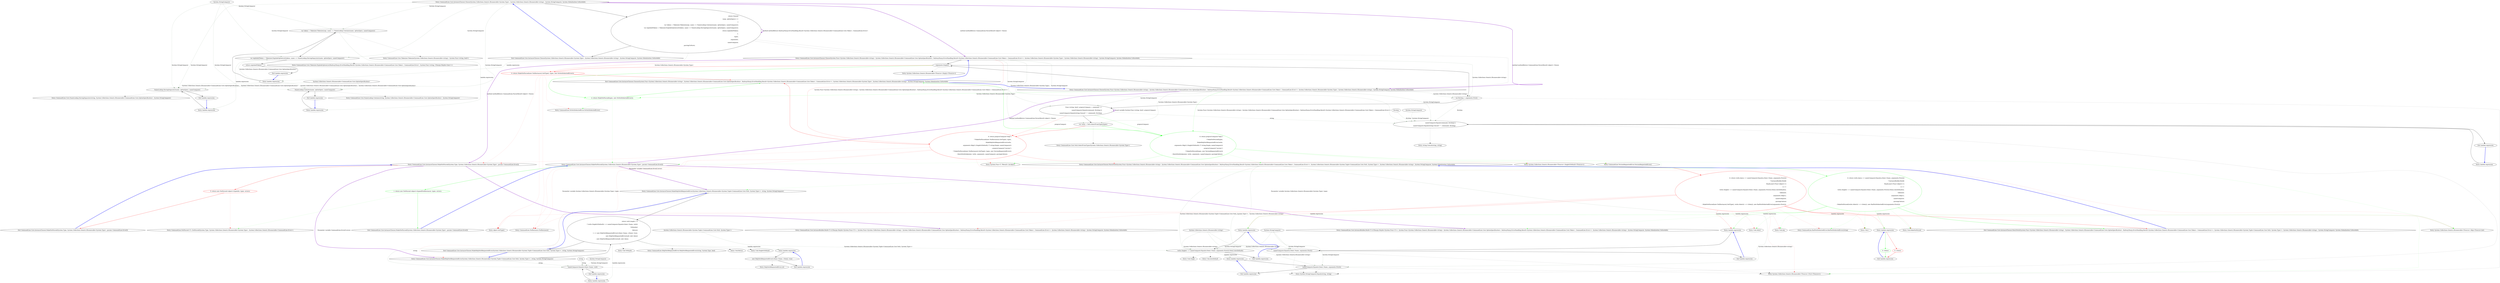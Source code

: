 digraph  {
n82 [label="System.StringComparer", span=""];
n83 [label="System.Collections.Generic.IEnumerable<CommandLine.Core.OptionSpecification>", span=""];
n84 [label="System.StringComparer", span=""];
n85 [label=firstArg, span=""];
n86 [label="System.Collections.Generic.IEnumerable<string>", span=""];
n87 [label="System.StringComparer", span=""];
n88 [label="System.Collections.Generic.IEnumerable<System.Tuple<CommandLine.Core.Verb, System.Type>>", span=""];
n89 [label=string, span=""];
n90 [label="System.StringComparer", span=""];
n0 [cluster="CommandLine.Core.InstanceChooser.Choose(System.Collections.Generic.IEnumerable<System.Type>, System.Collections.Generic.IEnumerable<string>, System.StringComparer, System.Globalization.CultureInfo)", label="Entry CommandLine.Core.InstanceChooser.Choose(System.Collections.Generic.IEnumerable<System.Type>, System.Collections.Generic.IEnumerable<string>, System.StringComparer, System.Globalization.CultureInfo)", span="14-14"];
n1 [cluster="CommandLine.Core.InstanceChooser.Choose(System.Collections.Generic.IEnumerable<System.Type>, System.Collections.Generic.IEnumerable<string>, System.StringComparer, System.Globalization.CultureInfo)", label="return Choose(\r\n                (args, optionSpecs) =>\r\n                    {\r\n                        var tokens = Tokenizer.Tokenize(args, name => NameLookup.Contains(name, optionSpecs, nameComparer));\r\n                        var explodedTokens = Tokenizer.ExplodeOptionList(tokens, name => NameLookup.HavingSeparator(name, optionSpecs, nameComparer));\r\n                        return explodedTokens;\r\n                    },\r\n                types,\r\n                arguments,\r\n                nameComparer,\r\n                parsingCulture);", span="20-30"];
n5 [cluster="lambda expression", label="var tokens = Tokenizer.Tokenize(args, name => NameLookup.Contains(name, optionSpecs, nameComparer))", span="23-23"];
n12 [cluster="lambda expression", label="NameLookup.Contains(name, optionSpecs, nameComparer)", span="23-23"];
n6 [cluster="lambda expression", label="var explodedTokens = Tokenizer.ExplodeOptionList(tokens, name => NameLookup.HavingSeparator(name, optionSpecs, nameComparer))", span="24-24"];
n16 [cluster="lambda expression", label="NameLookup.HavingSeparator(name, optionSpecs, nameComparer)", span="24-24"];
n2 [cluster="CommandLine.Core.InstanceChooser.Choose(System.Collections.Generic.IEnumerable<System.Type>, System.Collections.Generic.IEnumerable<string>, System.StringComparer, System.Globalization.CultureInfo)", label="Exit CommandLine.Core.InstanceChooser.Choose(System.Collections.Generic.IEnumerable<System.Type>, System.Collections.Generic.IEnumerable<string>, System.StringComparer, System.Globalization.CultureInfo)", span="14-14"];
n3 [cluster="CommandLine.Core.InstanceChooser.Choose(System.Func<System.Collections.Generic.IEnumerable<string>, System.Collections.Generic.IEnumerable<CommandLine.Core.OptionSpecification>, RailwaySharp.ErrorHandling.Result<System.Collections.Generic.IEnumerable<CommandLine.Core.Token>, CommandLine.Error>>, System.Collections.Generic.IEnumerable<System.Type>, System.Collections.Generic.IEnumerable<string>, System.StringComparer, System.Globalization.CultureInfo)", label="Entry CommandLine.Core.InstanceChooser.Choose(System.Func<System.Collections.Generic.IEnumerable<string>, System.Collections.Generic.IEnumerable<CommandLine.Core.OptionSpecification>, RailwaySharp.ErrorHandling.Result<System.Collections.Generic.IEnumerable<CommandLine.Core.Token>, CommandLine.Error>>, System.Collections.Generic.IEnumerable<System.Type>, System.Collections.Generic.IEnumerable<string>, System.StringComparer, System.Globalization.CultureInfo)", span="33-33"];
n4 [cluster="lambda expression", label="Entry lambda expression", span="21-26"];
n9 [cluster="CommandLine.Core.Tokenizer.Tokenize(System.Collections.Generic.IEnumerable<string>, System.Func<string, bool>)", label="Entry CommandLine.Core.Tokenizer.Tokenize(System.Collections.Generic.IEnumerable<string>, System.Func<string, bool>)", span="13-13"];
n11 [cluster="lambda expression", label="Entry lambda expression", span="23-23"];
n7 [cluster="lambda expression", label="return explodedTokens;", span="25-25"];
n10 [cluster="CommandLine.Core.Tokenizer.ExplodeOptionList(RailwaySharp.ErrorHandling.Result<System.Collections.Generic.IEnumerable<CommandLine.Core.Token>, CommandLine.Error>, System.Func<string, CSharpx.Maybe<char>>)", label="Entry CommandLine.Core.Tokenizer.ExplodeOptionList(RailwaySharp.ErrorHandling.Result<System.Collections.Generic.IEnumerable<CommandLine.Core.Token>, CommandLine.Error>, System.Func<string, CSharpx.Maybe<char>>)", span="46-46"];
n15 [cluster="lambda expression", label="Entry lambda expression", span="24-24"];
n8 [cluster="lambda expression", label="Exit lambda expression", span="21-26"];
n13 [cluster="lambda expression", label="Exit lambda expression", span="23-23"];
n14 [cluster="CommandLine.Core.NameLookup.Contains(string, System.Collections.Generic.IEnumerable<CommandLine.Core.OptionSpecification>, System.StringComparer)", label="Entry CommandLine.Core.NameLookup.Contains(string, System.Collections.Generic.IEnumerable<CommandLine.Core.OptionSpecification>, System.StringComparer)", span="11-11"];
n17 [cluster="lambda expression", label="Exit lambda expression", span="24-24"];
n18 [cluster="CommandLine.Core.NameLookup.HavingSeparator(string, System.Collections.Generic.IEnumerable<CommandLine.Core.OptionSpecification>, System.StringComparer)", label="Entry CommandLine.Core.NameLookup.HavingSeparator(string, System.Collections.Generic.IEnumerable<CommandLine.Core.OptionSpecification>, System.StringComparer)", span="16-16"];
n19 [cluster="CommandLine.Core.InstanceChooser.Choose(System.Func<System.Collections.Generic.IEnumerable<string>, System.Collections.Generic.IEnumerable<CommandLine.Core.OptionSpecification>, RailwaySharp.ErrorHandling.Result<System.Collections.Generic.IEnumerable<CommandLine.Core.Token>, CommandLine.Error>>, System.Collections.Generic.IEnumerable<System.Type>, System.Collections.Generic.IEnumerable<string>, System.StringComparer, System.Globalization.CultureInfo)", label="arguments.Empty()", span="40-40"];
n20 [cluster="CommandLine.Core.InstanceChooser.Choose(System.Func<System.Collections.Generic.IEnumerable<string>, System.Collections.Generic.IEnumerable<CommandLine.Core.OptionSpecification>, RailwaySharp.ErrorHandling.Result<System.Collections.Generic.IEnumerable<CommandLine.Core.Token>, CommandLine.Error>>, System.Collections.Generic.IEnumerable<System.Type>, System.Collections.Generic.IEnumerable<string>, System.StringComparer, System.Globalization.CultureInfo)", color=red, community=0, label="6: return MakeNotParsed(new NullInstance().GetType(), types, new NoVerbSelectedError());", span="42-42"];
n21 [cluster="CommandLine.Core.InstanceChooser.Choose(System.Func<System.Collections.Generic.IEnumerable<string>, System.Collections.Generic.IEnumerable<CommandLine.Core.OptionSpecification>, RailwaySharp.ErrorHandling.Result<System.Collections.Generic.IEnumerable<CommandLine.Core.Token>, CommandLine.Error>>, System.Collections.Generic.IEnumerable<System.Type>, System.Collections.Generic.IEnumerable<string>, System.StringComparer, System.Globalization.CultureInfo)", label="var firstArg = arguments.First()", span="45-45"];
n22 [cluster="CommandLine.Core.InstanceChooser.Choose(System.Func<System.Collections.Generic.IEnumerable<string>, System.Collections.Generic.IEnumerable<CommandLine.Core.OptionSpecification>, RailwaySharp.ErrorHandling.Result<System.Collections.Generic.IEnumerable<CommandLine.Core.Token>, CommandLine.Error>>, System.Collections.Generic.IEnumerable<System.Type>, System.Collections.Generic.IEnumerable<string>, System.StringComparer, System.Globalization.CultureInfo)", label="Func<string, bool> preprocCompare = command =>\r\n                    nameComparer.Equals(command, firstArg) ||\r\n                    nameComparer.Equals(string.Concat(''--'', command), firstArg)", span="47-49"];
n40 [cluster="lambda expression", label="nameComparer.Equals(command, firstArg) ||\r\n                    nameComparer.Equals(string.Concat(''--'', command), firstArg)", span="48-49"];
n23 [cluster="CommandLine.Core.InstanceChooser.Choose(System.Func<System.Collections.Generic.IEnumerable<string>, System.Collections.Generic.IEnumerable<CommandLine.Core.OptionSpecification>, RailwaySharp.ErrorHandling.Result<System.Collections.Generic.IEnumerable<CommandLine.Core.Token>, CommandLine.Error>>, System.Collections.Generic.IEnumerable<System.Type>, System.Collections.Generic.IEnumerable<string>, System.StringComparer, System.Globalization.CultureInfo)", label="var verbs = Verb.SelectFromTypes(types)", span="51-51"];
n24 [cluster="CommandLine.Core.InstanceChooser.Choose(System.Func<System.Collections.Generic.IEnumerable<string>, System.Collections.Generic.IEnumerable<CommandLine.Core.OptionSpecification>, RailwaySharp.ErrorHandling.Result<System.Collections.Generic.IEnumerable<CommandLine.Core.Token>, CommandLine.Error>>, System.Collections.Generic.IEnumerable<System.Type>, System.Collections.Generic.IEnumerable<string>, System.StringComparer, System.Globalization.CultureInfo)", color=red, community=0, label="6: return preprocCompare(''help'')\r\n                ? MakeNotParsed(new NullInstance().GetType(), types,\r\n                    MakeHelpVerbRequestedError(verbs,\r\n                        arguments.Skip(1).SingleOrDefault() ?? string.Empty, nameComparer))\r\n                : preprocCompare(''version'')\r\n                    ? MakeNotParsed(new NullInstance().GetType(), types, new VersionRequestedError())\r\n                    : MatchVerb(tokenizer, verbs, arguments, nameComparer, parsingCulture);", span="53-59"];
n26 [cluster="System.Collections.Generic.IEnumerable<TSource>.Empty<TSource>()", label="Entry System.Collections.Generic.IEnumerable<TSource>.Empty<TSource>()", span="31-31"];
n31 [cluster="System.Collections.Generic.IEnumerable<TSource>.First<TSource>()", label="Entry System.Collections.Generic.IEnumerable<TSource>.First<TSource>()", span="0-0"];
n32 [cluster="CommandLine.Core.Verb.SelectFromTypes(System.Collections.Generic.IEnumerable<System.Type>)", label="Entry CommandLine.Core.Verb.SelectFromTypes(System.Collections.Generic.IEnumerable<System.Type>)", span="40-40"];
n25 [cluster="CommandLine.Core.InstanceChooser.Choose(System.Func<System.Collections.Generic.IEnumerable<string>, System.Collections.Generic.IEnumerable<CommandLine.Core.OptionSpecification>, RailwaySharp.ErrorHandling.Result<System.Collections.Generic.IEnumerable<CommandLine.Core.Token>, CommandLine.Error>>, System.Collections.Generic.IEnumerable<System.Type>, System.Collections.Generic.IEnumerable<string>, System.StringComparer, System.Globalization.CultureInfo)", label="Exit CommandLine.Core.InstanceChooser.Choose(System.Func<System.Collections.Generic.IEnumerable<string>, System.Collections.Generic.IEnumerable<CommandLine.Core.OptionSpecification>, RailwaySharp.ErrorHandling.Result<System.Collections.Generic.IEnumerable<CommandLine.Core.Token>, CommandLine.Error>>, System.Collections.Generic.IEnumerable<System.Type>, System.Collections.Generic.IEnumerable<string>, System.StringComparer, System.Globalization.CultureInfo)", span="33-33"];
n33 [cluster="System.Func<T, TResult>.Invoke(T)", label="Entry System.Func<T, TResult>.Invoke(T)", span="0-0"];
n27 [cluster="CommandLine.NullInstance.NullInstance()", label="Entry CommandLine.NullInstance.NullInstance()", span="9-9"];
n28 [cluster="object.GetType()", label="Entry object.GetType()", span="0-0"];
n34 [cluster="System.Collections.Generic.IEnumerable<TSource>.Skip<TSource>(int)", label="Entry System.Collections.Generic.IEnumerable<TSource>.Skip<TSource>(int)", span="0-0"];
n35 [cluster="System.Collections.Generic.IEnumerable<TSource>.SingleOrDefault<TSource>()", label="Entry System.Collections.Generic.IEnumerable<TSource>.SingleOrDefault<TSource>()", span="0-0"];
n36 [cluster="CommandLine.Core.InstanceChooser.MakeHelpVerbRequestedError(System.Collections.Generic.IEnumerable<System.Tuple<CommandLine.Core.Verb, System.Type>>, string, System.StringComparer)", label="Entry CommandLine.Core.InstanceChooser.MakeHelpVerbRequestedError(System.Collections.Generic.IEnumerable<System.Tuple<CommandLine.Core.Verb, System.Type>>, string, System.StringComparer)", span="81-81"];
n30 [cluster="CommandLine.Core.InstanceChooser.MakeNotParsed(System.Type, System.Collections.Generic.IEnumerable<System.Type>, params CommandLine.Error[])", label="Entry CommandLine.Core.InstanceChooser.MakeNotParsed(System.Type, System.Collections.Generic.IEnumerable<System.Type>, params CommandLine.Error[])", span="95-95"];
n37 [cluster="CommandLine.VersionRequestedError.VersionRequestedError()", label="Entry CommandLine.VersionRequestedError.VersionRequestedError()", span="432-432"];
n38 [cluster="CommandLine.Core.InstanceChooser.MatchVerb(System.Func<System.Collections.Generic.IEnumerable<string>, System.Collections.Generic.IEnumerable<CommandLine.Core.OptionSpecification>, RailwaySharp.ErrorHandling.Result<System.Collections.Generic.IEnumerable<CommandLine.Core.Token>, CommandLine.Error>>, System.Collections.Generic.IEnumerable<System.Tuple<CommandLine.Core.Verb, System.Type>>, System.Collections.Generic.IEnumerable<string>, System.StringComparer, System.Globalization.CultureInfo)", label="Entry CommandLine.Core.InstanceChooser.MatchVerb(System.Func<System.Collections.Generic.IEnumerable<string>, System.Collections.Generic.IEnumerable<CommandLine.Core.OptionSpecification>, RailwaySharp.ErrorHandling.Result<System.Collections.Generic.IEnumerable<CommandLine.Core.Token>, CommandLine.Error>>, System.Collections.Generic.IEnumerable<System.Tuple<CommandLine.Core.Verb, System.Type>>, System.Collections.Generic.IEnumerable<string>, System.StringComparer, System.Globalization.CultureInfo)", span="62-62"];
n29 [cluster="CommandLine.NoVerbSelectedError.NoVerbSelectedError()", label="Entry CommandLine.NoVerbSelectedError.NoVerbSelectedError()", span="421-421"];
n39 [cluster="lambda expression", label="Entry lambda expression", span="47-49"];
n41 [cluster="lambda expression", label="Exit lambda expression", span="47-49"];
n42 [cluster="System.StringComparer.Equals(string, string)", label="Entry System.StringComparer.Equals(string, string)", span="0-0"];
n43 [cluster="string.Concat(string, string)", label="Entry string.Concat(string, string)", span="0-0"];
n44 [cluster="CommandLine.Core.InstanceChooser.MatchVerb(System.Func<System.Collections.Generic.IEnumerable<string>, System.Collections.Generic.IEnumerable<CommandLine.Core.OptionSpecification>, RailwaySharp.ErrorHandling.Result<System.Collections.Generic.IEnumerable<CommandLine.Core.Token>, CommandLine.Error>>, System.Collections.Generic.IEnumerable<System.Tuple<CommandLine.Core.Verb, System.Type>>, System.Collections.Generic.IEnumerable<string>, System.StringComparer, System.Globalization.CultureInfo)", color=red, community=0, label="6: return verbs.Any(a => nameComparer.Equals(a.Item1.Name, arguments.First()))\r\n                ? InstanceBuilder.Build(\r\n                    Maybe.Just<Func<object>>(\r\n                        () =>\r\n                            verbs.Single(v => nameComparer.Equals(v.Item1.Name, arguments.First())).Item2.AutoDefault()),\r\n                    tokenizer,\r\n                    arguments.Skip(1),\r\n                    nameComparer,\r\n                    parsingCulture)\r\n                : MakeNotParsed(new NullInstance().GetType(), verbs.Select(v => v.Item2), new BadVerbSelectedError(arguments.First()));", span="69-78"];
n53 [cluster="lambda expression", label="nameComparer.Equals(a.Item1.Name, arguments.First())", span="69-69"];
n56 [cluster="lambda expression", label="verbs.Single(v => nameComparer.Equals(v.Item1.Name, arguments.First())).Item2.AutoDefault()", span="73-73"];
n61 [cluster="lambda expression", label="nameComparer.Equals(v.Item1.Name, arguments.First())", span="73-73"];
n45 [cluster="CommandLine.Core.InstanceChooser.MatchVerb(System.Func<System.Collections.Generic.IEnumerable<string>, System.Collections.Generic.IEnumerable<CommandLine.Core.OptionSpecification>, RailwaySharp.ErrorHandling.Result<System.Collections.Generic.IEnumerable<CommandLine.Core.Token>, CommandLine.Error>>, System.Collections.Generic.IEnumerable<System.Tuple<CommandLine.Core.Verb, System.Type>>, System.Collections.Generic.IEnumerable<string>, System.StringComparer, System.Globalization.CultureInfo)", label="Exit CommandLine.Core.InstanceChooser.MatchVerb(System.Func<System.Collections.Generic.IEnumerable<string>, System.Collections.Generic.IEnumerable<CommandLine.Core.OptionSpecification>, RailwaySharp.ErrorHandling.Result<System.Collections.Generic.IEnumerable<CommandLine.Core.Token>, CommandLine.Error>>, System.Collections.Generic.IEnumerable<System.Tuple<CommandLine.Core.Verb, System.Type>>, System.Collections.Generic.IEnumerable<string>, System.StringComparer, System.Globalization.CultureInfo)", span="62-62"];
n46 [cluster="Unk.Any", label="Entry Unk.Any", span=""];
n47 [cluster="Unk.>", label="Entry Unk.>", span=""];
n48 [cluster="CommandLine.Core.InstanceBuilder.Build<T>(CSharpx.Maybe<System.Func<T>>, System.Func<System.Collections.Generic.IEnumerable<string>, System.Collections.Generic.IEnumerable<CommandLine.Core.OptionSpecification>, RailwaySharp.ErrorHandling.Result<System.Collections.Generic.IEnumerable<CommandLine.Core.Token>, CommandLine.Error>>, System.Collections.Generic.IEnumerable<string>, System.StringComparer, System.Globalization.CultureInfo)", label="Entry CommandLine.Core.InstanceBuilder.Build<T>(CSharpx.Maybe<System.Func<T>>, System.Func<System.Collections.Generic.IEnumerable<string>, System.Collections.Generic.IEnumerable<CommandLine.Core.OptionSpecification>, RailwaySharp.ErrorHandling.Result<System.Collections.Generic.IEnumerable<CommandLine.Core.Token>, CommandLine.Error>>, System.Collections.Generic.IEnumerable<string>, System.StringComparer, System.Globalization.CultureInfo)", span="35-35"];
n49 [cluster="Unk.Select", label="Entry Unk.Select", span=""];
n50 [cluster="CommandLine.BadVerbSelectedError.BadVerbSelectedError(string)", label="Entry CommandLine.BadVerbSelectedError.BadVerbSelectedError(string)", span="357-357"];
n51 [cluster="Unk.MakeNotParsed", label="Entry Unk.MakeNotParsed", span=""];
n52 [cluster="lambda expression", label="Entry lambda expression", span="69-69"];
n55 [cluster="lambda expression", label="Entry lambda expression", span="72-73"];
n63 [cluster="lambda expression", label="Entry lambda expression", span="78-78"];
n54 [cluster="lambda expression", label="Exit lambda expression", span="69-69"];
n57 [cluster="lambda expression", label="Exit lambda expression", span="72-73"];
n58 [cluster="Unk.Single", label="Entry Unk.Single", span=""];
n59 [cluster="Unk.AutoDefault", label="Entry Unk.AutoDefault", span=""];
n60 [cluster="lambda expression", label="Entry lambda expression", span="73-73"];
n62 [cluster="lambda expression", label="Exit lambda expression", span="73-73"];
n64 [cluster="lambda expression", color=red, community=0, label="5: v.Item2", span="78-78"];
n65 [cluster="lambda expression", label="Exit lambda expression", span="78-78"];
n66 [cluster="CommandLine.Core.InstanceChooser.MakeHelpVerbRequestedError(System.Collections.Generic.IEnumerable<System.Tuple<CommandLine.Core.Verb, System.Type>>, string, System.StringComparer)", label="return verb.Length > 0\r\n                ? verbs.SingleOrDefault(v => nameComparer.Equals(v.Item1.Name, verb))\r\n                        .ToMaybe()\r\n                        .Return(\r\n                            v => new HelpVerbRequestedError(v.Item1.Name, v.Item2, true),\r\n                            new HelpVerbRequestedError(null, null, false))\r\n                : new HelpVerbRequestedError(null, null, false);", span="86-92"];
n73 [cluster="lambda expression", label="nameComparer.Equals(v.Item1.Name, verb)", span="87-87"];
n67 [cluster="CommandLine.Core.InstanceChooser.MakeHelpVerbRequestedError(System.Collections.Generic.IEnumerable<System.Tuple<CommandLine.Core.Verb, System.Type>>, string, System.StringComparer)", label="Exit CommandLine.Core.InstanceChooser.MakeHelpVerbRequestedError(System.Collections.Generic.IEnumerable<System.Tuple<CommandLine.Core.Verb, System.Type>>, string, System.StringComparer)", span="81-81"];
n68 [cluster="Unk.SingleOrDefault", label="Entry Unk.SingleOrDefault", span=""];
n69 [cluster="Unk.ToMaybe", label="Entry Unk.ToMaybe", span=""];
n70 [cluster="CommandLine.HelpVerbRequestedError.HelpVerbRequestedError(string, System.Type, bool)", label="Entry CommandLine.HelpVerbRequestedError.HelpVerbRequestedError(string, System.Type, bool)", span="383-383"];
n71 [cluster="Unk.Return", label="Entry Unk.Return", span=""];
n72 [cluster="lambda expression", label="Entry lambda expression", span="87-87"];
n75 [cluster="lambda expression", label="Entry lambda expression", span="90-90"];
n74 [cluster="lambda expression", label="Exit lambda expression", span="87-87"];
n76 [cluster="lambda expression", label="new HelpVerbRequestedError(v.Item1.Name, v.Item2, true)", span="90-90"];
n77 [cluster="lambda expression", label="Exit lambda expression", span="90-90"];
n78 [cluster="HelpVerbRequestedError.cstr", label="Entry HelpVerbRequestedError.cstr", span=""];
n79 [cluster="CommandLine.Core.InstanceChooser.MakeNotParsed(System.Type, System.Collections.Generic.IEnumerable<System.Type>, params CommandLine.Error[])", color=red, community=0, label="5: return new NotParsed<object>(typeInfo, types, errors);", span="98-98"];
n80 [cluster="CommandLine.Core.InstanceChooser.MakeNotParsed(System.Type, System.Collections.Generic.IEnumerable<System.Type>, params CommandLine.Error[])", label="Exit CommandLine.Core.InstanceChooser.MakeNotParsed(System.Type, System.Collections.Generic.IEnumerable<System.Type>, params CommandLine.Error[])", span="95-95"];
n81 [cluster="CommandLine.NotParsed<T>.NotParsed(System.Type, System.Collections.Generic.IEnumerable<System.Type>, System.Collections.Generic.IEnumerable<CommandLine.Error>)", label="Entry CommandLine.NotParsed<T>.NotParsed(System.Type, System.Collections.Generic.IEnumerable<System.Type>, System.Collections.Generic.IEnumerable<CommandLine.Error>)", span="152-152"];
d20 [cluster="CommandLine.Core.InstanceChooser.Choose(System.Func<System.Collections.Generic.IEnumerable<string>, System.Collections.Generic.IEnumerable<CommandLine.Core.OptionSpecification>, RailwaySharp.ErrorHandling.Result<System.Collections.Generic.IEnumerable<CommandLine.Core.Token>, CommandLine.Error>>, System.Collections.Generic.IEnumerable<System.Type>, System.Collections.Generic.IEnumerable<string>, System.StringComparer, System.Globalization.CultureInfo)", color=green, community=0, label="4: return MakeNotParsed(types, new NoVerbSelectedError());", span="42-42"];
d3 [cluster="CommandLine.Core.InstanceChooser.Choose(System.Func<System.Collections.Generic.IEnumerable<string>, System.Collections.Generic.IEnumerable<CommandLine.Core.OptionSpecification>, RailwaySharp.ErrorHandling.Result<System.Collections.Generic.IEnumerable<CommandLine.Core.Token>, CommandLine.Error>>, System.Collections.Generic.IEnumerable<System.Type>, System.Collections.Generic.IEnumerable<string>, System.StringComparer, System.Globalization.CultureInfo)", label="Entry CommandLine.Core.InstanceChooser.Choose(System.Func<System.Collections.Generic.IEnumerable<string>, System.Collections.Generic.IEnumerable<CommandLine.Core.OptionSpecification>, RailwaySharp.ErrorHandling.Result<System.Collections.Generic.IEnumerable<CommandLine.Core.Token>, CommandLine.Error>>, System.Collections.Generic.IEnumerable<System.Type>, System.Collections.Generic.IEnumerable<string>, System.StringComparer, System.Globalization.CultureInfo)", span="33-33"];
d28 [cluster="CommandLine.Core.InstanceChooser.MakeNotParsed(System.Collections.Generic.IEnumerable<System.Type>, params CommandLine.Error[])", label="Entry CommandLine.Core.InstanceChooser.MakeNotParsed(System.Collections.Generic.IEnumerable<System.Type>, params CommandLine.Error[])", span="95-95"];
d24 [cluster="CommandLine.Core.InstanceChooser.Choose(System.Func<System.Collections.Generic.IEnumerable<string>, System.Collections.Generic.IEnumerable<CommandLine.Core.OptionSpecification>, RailwaySharp.ErrorHandling.Result<System.Collections.Generic.IEnumerable<CommandLine.Core.Token>, CommandLine.Error>>, System.Collections.Generic.IEnumerable<System.Type>, System.Collections.Generic.IEnumerable<string>, System.StringComparer, System.Globalization.CultureInfo)", color=green, community=0, label="6: return preprocCompare(''help'')\r\n                ? MakeNotParsed(types,\r\n                    MakeHelpVerbRequestedError(verbs,\r\n                        arguments.Skip(1).SingleOrDefault() ?? string.Empty, nameComparer))\r\n                : preprocCompare(''version'')\r\n                    ? MakeNotParsed(types, new VersionRequestedError())\r\n                    : MatchVerb(tokenizer, verbs, arguments, nameComparer, parsingCulture);", span="53-59"];
d34 [cluster="CommandLine.Core.InstanceChooser.MakeHelpVerbRequestedError(System.Collections.Generic.IEnumerable<System.Tuple<CommandLine.Core.Verb, System.Type>>, string, System.StringComparer)", label="Entry CommandLine.Core.InstanceChooser.MakeHelpVerbRequestedError(System.Collections.Generic.IEnumerable<System.Tuple<CommandLine.Core.Verb, System.Type>>, string, System.StringComparer)", span="81-81"];
d42 [cluster="CommandLine.Core.InstanceChooser.MatchVerb(System.Func<System.Collections.Generic.IEnumerable<string>, System.Collections.Generic.IEnumerable<CommandLine.Core.OptionSpecification>, RailwaySharp.ErrorHandling.Result<System.Collections.Generic.IEnumerable<CommandLine.Core.Token>, CommandLine.Error>>, System.Collections.Generic.IEnumerable<System.Tuple<CommandLine.Core.Verb, System.Type>>, System.Collections.Generic.IEnumerable<string>, System.StringComparer, System.Globalization.CultureInfo)", color=green, community=0, label="6: return verbs.Any(a => nameComparer.Equals(a.Item1.Name, arguments.First()))\r\n                ? InstanceBuilder.Build(\r\n                    Maybe.Just<Func<object>>(\r\n                        () =>\r\n                            verbs.Single(v => nameComparer.Equals(v.Item1.Name, arguments.First())).Item2.AutoDefault()),\r\n                    tokenizer,\r\n                    arguments.Skip(1),\r\n                    nameComparer,\r\n                    parsingCulture)\r\n                : MakeNotParsed(verbs.Select(v => v.Item2), new BadVerbSelectedError(arguments.First()));", span="69-78"];
d46 [cluster="CommandLine.Core.InstanceBuilder.Build<T>(CSharpx.Maybe<System.Func<T>>, System.Func<System.Collections.Generic.IEnumerable<string>, System.Collections.Generic.IEnumerable<CommandLine.Core.OptionSpecification>, RailwaySharp.ErrorHandling.Result<System.Collections.Generic.IEnumerable<CommandLine.Core.Token>, CommandLine.Error>>, System.Collections.Generic.IEnumerable<string>, System.StringComparer, System.Globalization.CultureInfo)", label="Entry CommandLine.Core.InstanceBuilder.Build<T>(CSharpx.Maybe<System.Func<T>>, System.Func<System.Collections.Generic.IEnumerable<string>, System.Collections.Generic.IEnumerable<CommandLine.Core.OptionSpecification>, RailwaySharp.ErrorHandling.Result<System.Collections.Generic.IEnumerable<CommandLine.Core.Token>, CommandLine.Error>>, System.Collections.Generic.IEnumerable<string>, System.StringComparer, System.Globalization.CultureInfo)", span="35-35"];
d62 [cluster="lambda expression", color=green, community=0, label="5: v.Item2", span="78-78"];
d77 [cluster="CommandLine.Core.InstanceChooser.MakeNotParsed(System.Collections.Generic.IEnumerable<System.Type>, params CommandLine.Error[])", color=green, community=0, label="1: return new NotParsed<object>(typeof(NullInstance), types, errors);", span="97-97"];
d78 [cluster="CommandLine.Core.InstanceChooser.MakeNotParsed(System.Collections.Generic.IEnumerable<System.Type>, params CommandLine.Error[])", label="Exit CommandLine.Core.InstanceChooser.MakeNotParsed(System.Collections.Generic.IEnumerable<System.Type>, params CommandLine.Error[])", span="95-95"];
n82 -> n5  [color=darkseagreen4, key=1, label="System.StringComparer", style=dashed];
n82 -> n12  [color=darkseagreen4, key=1, label="System.StringComparer", style=dashed];
n82 -> n6  [color=darkseagreen4, key=1, label="System.StringComparer", style=dashed];
n82 -> n16  [color=darkseagreen4, key=1, label="System.StringComparer", style=dashed];
n83 -> n12  [color=darkseagreen4, key=1, label="System.Collections.Generic.IEnumerable<CommandLine.Core.OptionSpecification>", style=dashed];
n83 -> n16  [color=darkseagreen4, key=1, label="System.Collections.Generic.IEnumerable<CommandLine.Core.OptionSpecification>", style=dashed];
n84 -> n40  [color=darkseagreen4, key=1, label="System.StringComparer", style=dashed];
n85 -> n40  [color=darkseagreen4, key=1, label=firstArg, style=dashed];
n86 -> n53  [color=darkseagreen4, key=1, label="System.Collections.Generic.IEnumerable<string>", style=dashed];
n86 -> n56  [color=darkseagreen4, key=1, label="System.Collections.Generic.IEnumerable<string>", style=dashed];
n86 -> n61  [color=darkseagreen4, key=1, label="System.Collections.Generic.IEnumerable<string>", style=dashed];
n87 -> n53  [color=darkseagreen4, key=1, label="System.StringComparer", style=dashed];
n87 -> n56  [color=darkseagreen4, key=1, label="System.StringComparer", style=dashed];
n87 -> n61  [color=darkseagreen4, key=1, label="System.StringComparer", style=dashed];
n88 -> n56  [color=darkseagreen4, key=1, label="System.Collections.Generic.IEnumerable<System.Tuple<CommandLine.Core.Verb, System.Type>>", style=dashed];
n89 -> n73  [color=darkseagreen4, key=1, label=string, style=dashed];
n90 -> n73  [color=darkseagreen4, key=1, label="System.StringComparer", style=dashed];
n0 -> n1  [key=0, style=solid];
n0 -> n5  [color=darkseagreen4, key=1, label="System.StringComparer", style=dashed];
n0 -> n12  [color=darkseagreen4, key=1, label="System.StringComparer", style=dashed];
n0 -> n6  [color=darkseagreen4, key=1, label="System.StringComparer", style=dashed];
n0 -> n16  [color=darkseagreen4, key=1, label="System.StringComparer", style=dashed];
n0 -> n3  [color=darkorchid, key=3, label="method methodReturn CommandLine.ParserResult<object> Choose", style=bold];
n0 -> d3  [color=darkorchid, key=3, label="method methodReturn CommandLine.ParserResult<object> Choose", style=bold];
n1 -> n2  [key=0, style=solid];
n1 -> n3  [key=2, style=dotted];
n1 -> n4  [color=darkseagreen4, key=1, label="lambda expression", style=dashed];
n1 -> n1  [color=darkorchid, key=3, label="method methodReturn RailwaySharp.ErrorHandling.Result<System.Collections.Generic.IEnumerable<CommandLine.Core.Token>, CommandLine.Error> ", style=bold];
n1 -> d3  [key=2, style=dotted];
n5 -> n6  [key=0, style=solid];
n5 -> n9  [key=2, style=dotted];
n5 -> n11  [color=darkseagreen4, key=1, label="lambda expression", style=dashed];
n12 -> n13  [key=0, style=solid];
n12 -> n14  [key=2, style=dotted];
n6 -> n7  [key=0, style=solid];
n6 -> n10  [key=2, style=dotted];
n6 -> n15  [color=darkseagreen4, key=1, label="lambda expression", style=dashed];
n16 -> n17  [key=0, style=solid];
n16 -> n18  [key=2, style=dotted];
n2 -> n0  [color=blue, key=0, style=bold];
n3 -> n19  [key=0, style=solid];
n3 -> n20  [color=red, key=1, label="System.Collections.Generic.IEnumerable<System.Type>", style=dashed];
n3 -> n21  [color=darkseagreen4, key=1, label="System.Collections.Generic.IEnumerable<string>", style=dashed];
n3 -> n22  [color=darkseagreen4, key=1, label="System.StringComparer", style=dashed];
n3 -> n40  [color=darkseagreen4, key=1, label="System.StringComparer", style=dashed];
n3 -> n23  [color=darkseagreen4, key=1, label="System.Collections.Generic.IEnumerable<System.Type>", style=dashed];
n3 -> n24  [color=red, key=1, label="System.Func<System.Collections.Generic.IEnumerable<string>, System.Collections.Generic.IEnumerable<CommandLine.Core.OptionSpecification>, RailwaySharp.ErrorHandling.Result<System.Collections.Generic.IEnumerable<CommandLine.Core.Token>, CommandLine.Error>>", style=dashed];
n3 -> n30  [color=darkorchid, key=3, label="method methodReturn CommandLine.ParserResult<object> Choose", style=bold];
n4 -> n5  [key=0, style=solid];
n4 -> n12  [color=darkseagreen4, key=1, label="System.Collections.Generic.IEnumerable<CommandLine.Core.OptionSpecification>", style=dashed];
n4 -> n6  [color=darkseagreen4, key=1, label="System.Collections.Generic.IEnumerable<CommandLine.Core.OptionSpecification>", style=dashed];
n4 -> n16  [color=darkseagreen4, key=1, label="System.Collections.Generic.IEnumerable<CommandLine.Core.OptionSpecification>", style=dashed];
n11 -> n12  [key=0, style=solid];
n7 -> n8  [key=0, style=solid];
n15 -> n16  [key=0, style=solid];
n8 -> n4  [color=blue, key=0, style=bold];
n13 -> n11  [color=blue, key=0, style=bold];
n17 -> n15  [color=blue, key=0, style=bold];
n19 -> n20  [color=red, key=0, style=solid];
n19 -> n21  [key=0, style=solid];
n19 -> n26  [key=2, style=dotted];
n19 -> d20  [color=green, key=0, style=solid];
n20 -> n25  [color=red, key=0, style=solid];
n20 -> n27  [color=red, key=2, style=dotted];
n20 -> n28  [color=red, key=2, style=dotted];
n20 -> n29  [color=red, key=2, style=dotted];
n20 -> n30  [color=red, key=2, style=dotted];
n21 -> n22  [key=0, style=solid];
n21 -> n31  [key=2, style=dotted];
n21 -> n40  [color=darkseagreen4, key=1, label=firstArg, style=dashed];
n22 -> n23  [key=0, style=solid];
n22 -> n40  [color=darkseagreen4, key=1, label=string, style=dashed];
n22 -> n24  [color=red, key=1, label=preprocCompare, style=dashed];
n22 -> n22  [color=darkorchid, key=3, label="Local variable System.Func<string, bool> preprocCompare", style=bold];
n22 -> d24  [color=green, key=1, label=preprocCompare, style=dashed];
n40 -> n41  [key=0, style=solid];
n40 -> n42  [key=2, style=dotted];
n40 -> n43  [key=2, style=dotted];
n23 -> n24  [color=red, key=0, style=solid];
n23 -> n32  [key=2, style=dotted];
n23 -> d24  [color=green, key=0, style=solid];
n24 -> n25  [color=red, key=0, style=solid];
n24 -> n33  [color=red, key=2, style=dotted];
n24 -> n27  [color=red, key=2, style=dotted];
n24 -> n28  [color=red, key=2, style=dotted];
n24 -> n34  [color=red, key=2, style=dotted];
n24 -> n35  [color=red, key=2, style=dotted];
n24 -> n36  [color=red, key=2, style=dotted];
n24 -> n30  [color=red, key=2, style=dotted];
n24 -> n37  [color=red, key=2, style=dotted];
n24 -> n38  [color=red, key=2, style=dotted];
n25 -> n3  [color=blue, key=0, style=bold];
n25 -> d3  [color=blue, key=0, style=bold];
n36 -> n66  [key=0, style=solid];
n36 -> n73  [color=darkseagreen4, key=1, label=string, style=dashed];
n30 -> n79  [color=red, key=0, style=solid];
n30 -> n48  [color=darkorchid, key=3, label="Parameter variable System.Collections.Generic.IEnumerable<System.Type> types", style=bold];
n30 -> n36  [color=darkorchid, key=3, label="Parameter variable CommandLine.Error[] errors", style=bold];
n38 -> n44  [color=red, key=0, style=solid];
n38 -> n53  [color=darkseagreen4, key=1, label="System.Collections.Generic.IEnumerable<string>", style=dashed];
n38 -> n56  [color=darkseagreen4, key=1, label="System.Collections.Generic.IEnumerable<System.Tuple<CommandLine.Core.Verb, System.Type>>", style=dashed];
n38 -> n61  [color=darkseagreen4, key=1, label="System.Collections.Generic.IEnumerable<string>", style=dashed];
n38 -> d42  [color=green, key=0, style=solid];
n39 -> n40  [key=0, style=solid];
n41 -> n39  [color=blue, key=0, style=bold];
n44 -> n45  [color=red, key=0, style=solid];
n44 -> n46  [color=red, key=2, style=dotted];
n44 -> n47  [color=red, key=2, style=dotted];
n44 -> n34  [color=red, key=2, style=dotted];
n44 -> n48  [color=red, key=2, style=dotted];
n44 -> n27  [color=red, key=2, style=dotted];
n44 -> n28  [color=red, key=2, style=dotted];
n44 -> n49  [color=red, key=2, style=dotted];
n44 -> n50  [color=red, key=2, style=dotted];
n44 -> n31  [color=red, key=2, style=dotted];
n44 -> n51  [color=red, key=2, style=dotted];
n44 -> n52  [color=red, key=1, label="lambda expression", style=dashed];
n44 -> n55  [color=red, key=1, label="lambda expression", style=dashed];
n44 -> n63  [color=red, key=1, label="lambda expression", style=dashed];
n53 -> n54  [key=0, style=solid];
n53 -> n31  [key=2, style=dotted];
n53 -> n42  [key=2, style=dotted];
n56 -> n57  [key=0, style=solid];
n56 -> n58  [key=2, style=dotted];
n56 -> n59  [key=2, style=dotted];
n56 -> n60  [color=darkseagreen4, key=1, label="lambda expression", style=dashed];
n61 -> n62  [key=0, style=solid];
n61 -> n31  [key=2, style=dotted];
n61 -> n42  [key=2, style=dotted];
n45 -> n38  [color=blue, key=0, style=bold];
n52 -> n53  [key=0, style=solid];
n55 -> n56  [key=0, style=solid];
n63 -> n64  [color=red, key=0, style=solid];
n63 -> d62  [color=green, key=0, style=solid];
n54 -> n52  [color=blue, key=0, style=bold];
n57 -> n55  [color=blue, key=0, style=bold];
n60 -> n61  [key=0, style=solid];
n62 -> n60  [color=blue, key=0, style=bold];
n64 -> n65  [color=red, key=0, style=solid];
n65 -> n63  [color=blue, key=0, style=bold];
n66 -> n67  [key=0, style=solid];
n66 -> n68  [key=2, style=dotted];
n66 -> n69  [key=2, style=dotted];
n66 -> n70  [key=2, style=dotted];
n66 -> n71  [key=2, style=dotted];
n66 -> n72  [color=darkseagreen4, key=1, label="lambda expression", style=dashed];
n66 -> n75  [color=darkseagreen4, key=1, label="lambda expression", style=dashed];
n73 -> n74  [key=0, style=solid];
n73 -> n42  [key=2, style=dotted];
n67 -> n36  [color=blue, key=0, style=bold];
n67 -> d34  [color=blue, key=0, style=bold];
n72 -> n73  [key=0, style=solid];
n75 -> n76  [key=0, style=solid];
n74 -> n72  [color=blue, key=0, style=bold];
n76 -> n77  [key=0, style=solid];
n76 -> n78  [key=2, style=dotted];
n77 -> n75  [color=blue, key=0, style=bold];
n79 -> n80  [color=red, key=0, style=solid];
n79 -> n81  [color=red, key=2, style=dotted];
n80 -> n30  [color=blue, key=0, style=bold];
d20 -> n25  [color=green, key=0, style=solid];
d20 -> n29  [color=green, key=2, style=dotted];
d20 -> d28  [color=green, key=2, style=dotted];
d3 -> d20  [color=green, key=1, label="System.Collections.Generic.IEnumerable<System.Type>", style=dashed];
d3 -> d24  [color=green, key=1, label="System.Func<System.Collections.Generic.IEnumerable<string>, System.Collections.Generic.IEnumerable<CommandLine.Core.OptionSpecification>, RailwaySharp.ErrorHandling.Result<System.Collections.Generic.IEnumerable<CommandLine.Core.Token>, CommandLine.Error>>", style=dashed];
d3 -> n19  [key=0, style=solid];
d3 -> n21  [color=darkseagreen4, key=1, label="System.Collections.Generic.IEnumerable<string>", style=dashed];
d3 -> n22  [color=darkseagreen4, key=1, label="System.StringComparer", style=dashed];
d3 -> n40  [color=darkseagreen4, key=1, label="System.StringComparer", style=dashed];
d3 -> n23  [color=darkseagreen4, key=1, label="System.Collections.Generic.IEnumerable<System.Type>", style=dashed];
d3 -> d28  [color=darkorchid, key=3, label="method methodReturn CommandLine.ParserResult<object> Choose", style=bold];
d28 -> d77  [color=green, key=0, style=solid];
d28 -> d46  [color=darkorchid, key=3, label="Parameter variable System.Collections.Generic.IEnumerable<System.Type> types", style=bold];
d28 -> d34  [color=darkorchid, key=3, label="Parameter variable CommandLine.Error[] errors", style=bold];
d24 -> n25  [color=green, key=0, style=solid];
d24 -> n33  [color=green, key=2, style=dotted];
d24 -> n34  [color=green, key=2, style=dotted];
d24 -> n35  [color=green, key=2, style=dotted];
d24 -> d34  [color=green, key=2, style=dotted];
d24 -> d28  [color=green, key=2, style=dotted];
d24 -> n37  [color=green, key=2, style=dotted];
d24 -> n38  [color=green, key=2, style=dotted];
d34 -> n66  [key=0, style=solid];
d34 -> n73  [color=darkseagreen4, key=1, label=string, style=dashed];
d42 -> n45  [color=green, key=0, style=solid];
d42 -> n46  [color=green, key=2, style=dotted];
d42 -> n47  [color=green, key=2, style=dotted];
d42 -> n34  [color=green, key=2, style=dotted];
d42 -> d46  [color=green, key=2, style=dotted];
d42 -> n49  [color=green, key=2, style=dotted];
d42 -> n50  [color=green, key=2, style=dotted];
d42 -> n31  [color=green, key=2, style=dotted];
d42 -> n51  [color=green, key=2, style=dotted];
d42 -> n52  [color=green, key=1, label="lambda expression", style=dashed];
d42 -> n55  [color=green, key=1, label="lambda expression", style=dashed];
d42 -> n63  [color=green, key=1, label="lambda expression", style=dashed];
d62 -> n65  [color=green, key=0, style=solid];
d77 -> d78  [color=green, key=0, style=solid];
d77 -> n81  [color=green, key=2, style=dotted];
d78 -> d28  [color=blue, key=0, style=bold];
}
